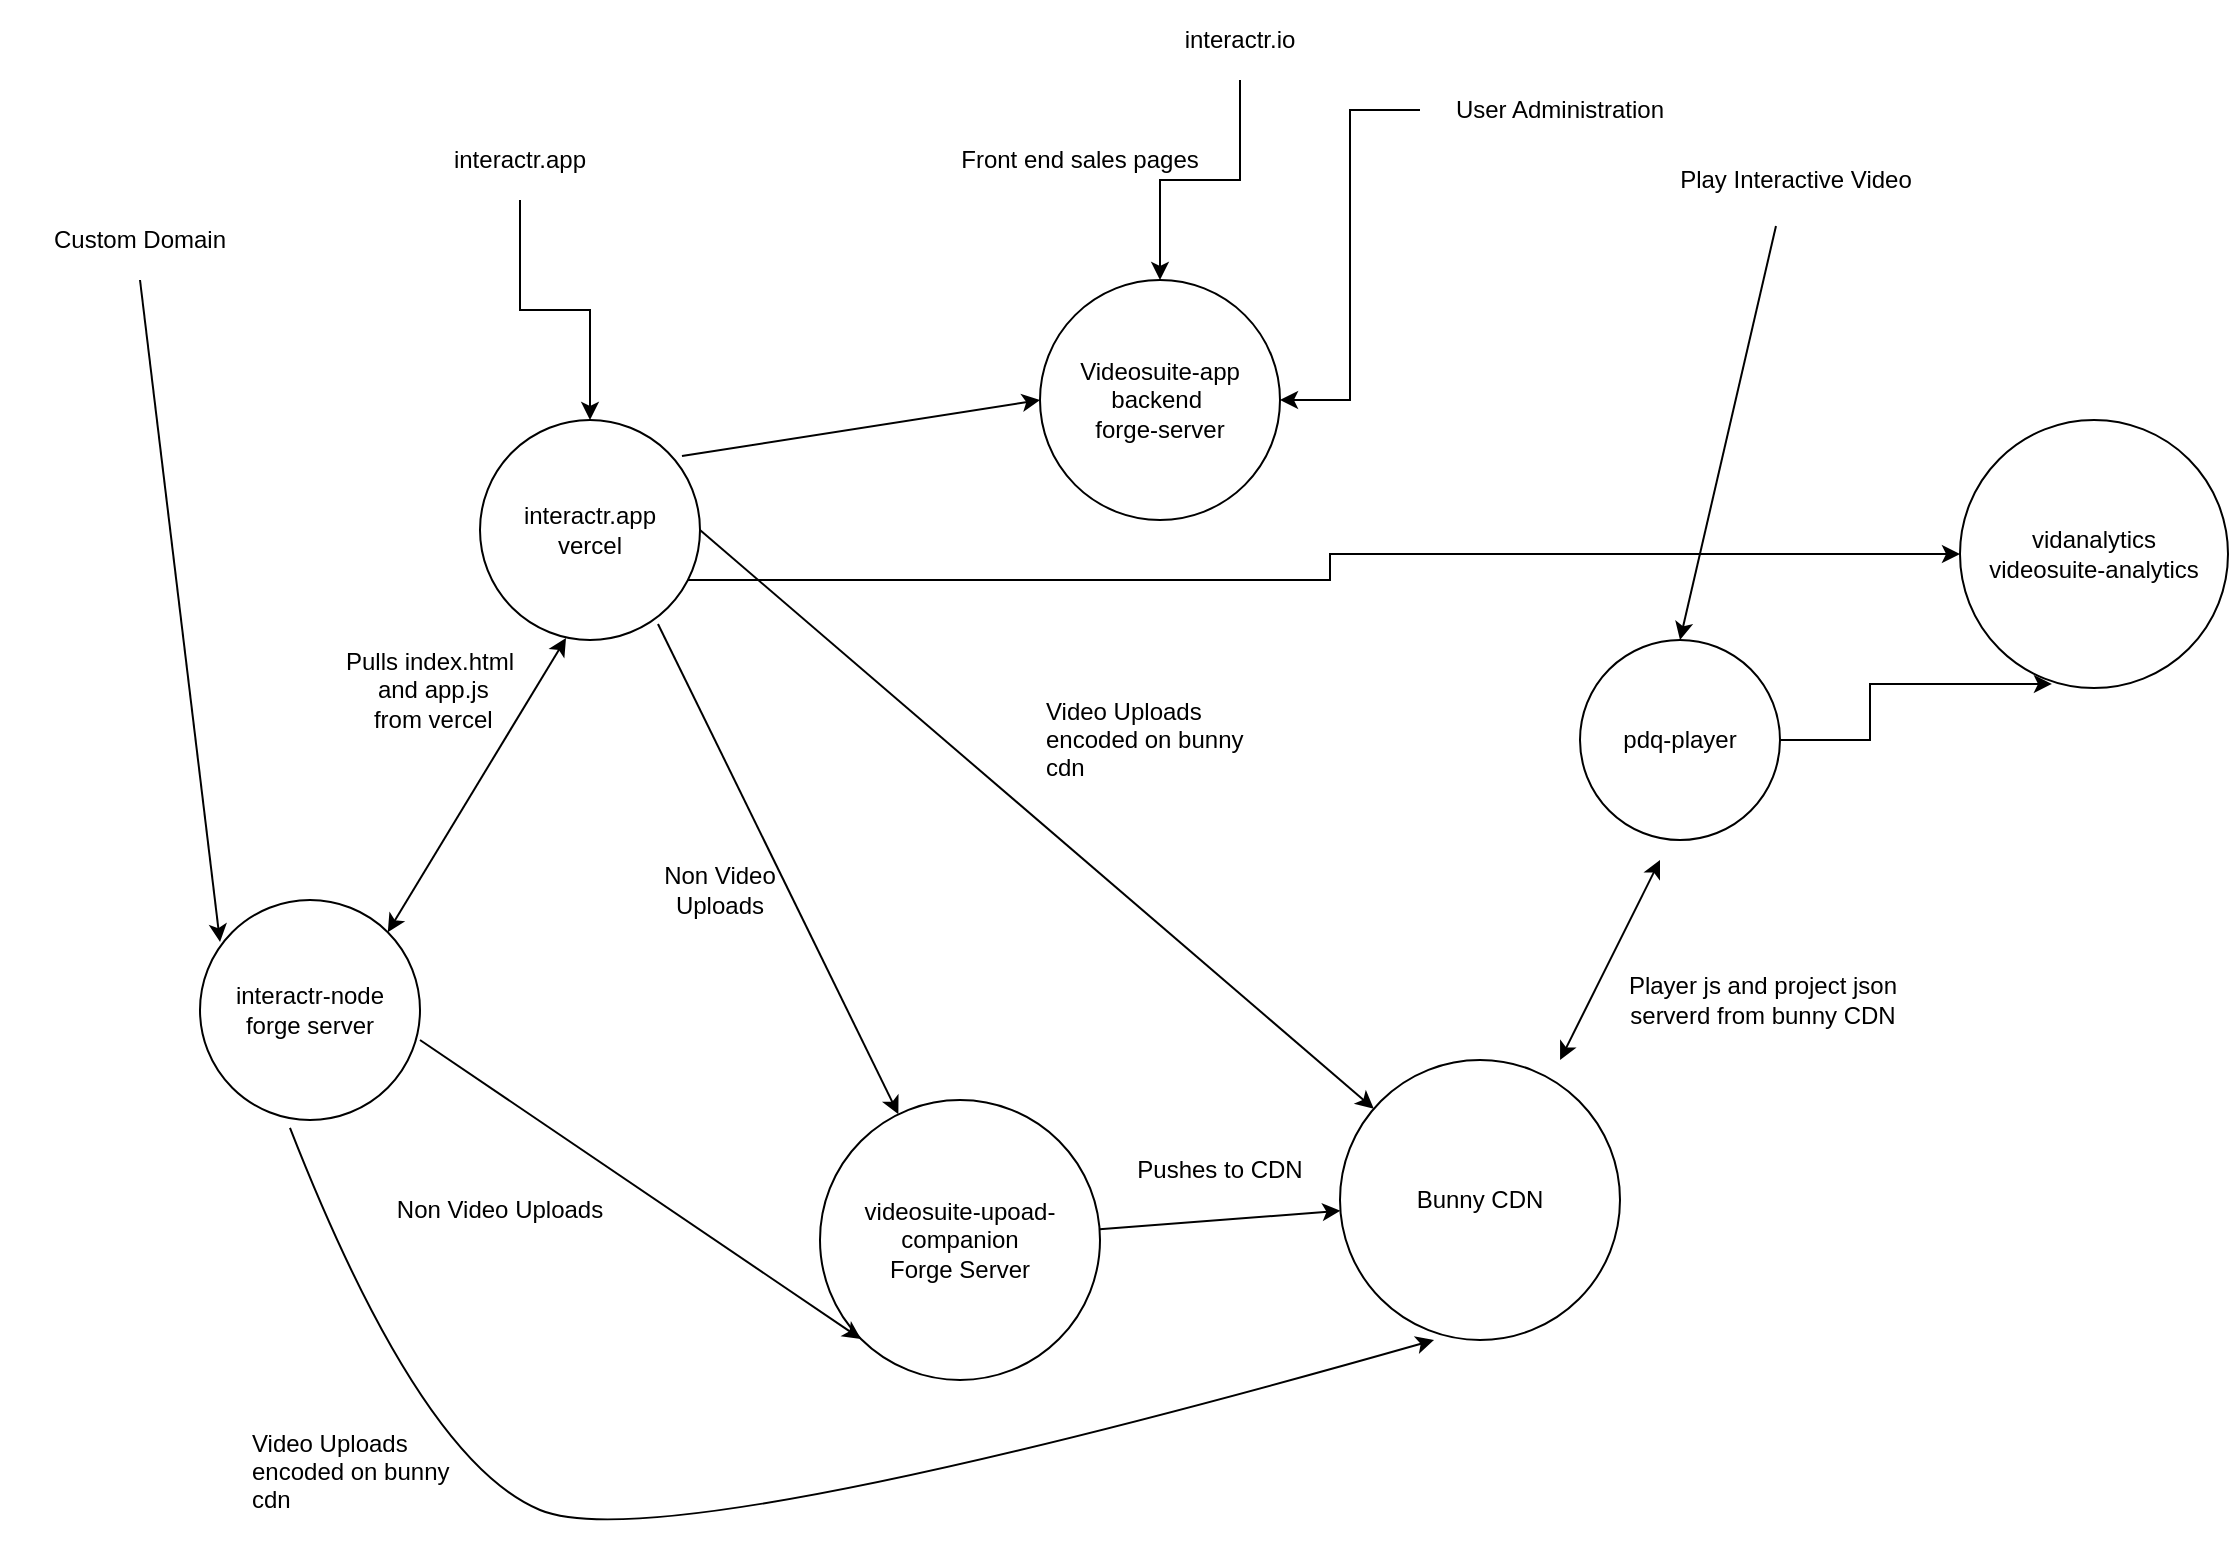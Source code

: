 <mxfile version="17.4.6" type="device"><diagram id="Q1036kXIsOyKJuOcdbNj" name="Page-1"><mxGraphModel dx="1477" dy="1017" grid="1" gridSize="10" guides="1" tooltips="1" connect="1" arrows="1" fold="1" page="1" pageScale="1" pageWidth="1169" pageHeight="827" math="0" shadow="0"><root><mxCell id="0"/><mxCell id="1" parent="0"/><mxCell id="9obmDNI_BsLubi_2Gj_i-2" style="edgeStyle=orthogonalEdgeStyle;rounded=0;orthogonalLoop=1;jettySize=auto;html=1;" edge="1" parent="1" source="Q9Q3V8QLvwvnZnOyLRtH-1" target="9obmDNI_BsLubi_2Gj_i-1"><mxGeometry relative="1" as="geometry"><Array as="points"><mxPoint x="665" y="300"/><mxPoint x="665" y="287"/></Array></mxGeometry></mxCell><mxCell id="Q9Q3V8QLvwvnZnOyLRtH-1" value="interactr.app&lt;br&gt;vercel&lt;br&gt;" style="ellipse;whiteSpace=wrap;html=1;aspect=fixed;" parent="1" vertex="1"><mxGeometry x="240" y="220" width="110" height="110" as="geometry"/></mxCell><mxCell id="Q9Q3V8QLvwvnZnOyLRtH-3" value="interactr-node&lt;br&gt;forge server" style="ellipse;whiteSpace=wrap;html=1;aspect=fixed;" parent="1" vertex="1"><mxGeometry x="100" y="460" width="110" height="110" as="geometry"/></mxCell><mxCell id="Q9Q3V8QLvwvnZnOyLRtH-4" value="" style="endArrow=classic;html=1;rounded=0;entryX=0.091;entryY=0.191;entryDx=0;entryDy=0;entryPerimeter=0;" parent="1" target="Q9Q3V8QLvwvnZnOyLRtH-3" edge="1"><mxGeometry width="50" height="50" relative="1" as="geometry"><mxPoint x="70" y="150" as="sourcePoint"/><mxPoint x="184.578" y="384" as="targetPoint"/></mxGeometry></mxCell><mxCell id="Q9Q3V8QLvwvnZnOyLRtH-6" value="Custom Domain" style="text;html=1;strokeColor=none;fillColor=none;align=center;verticalAlign=middle;whiteSpace=wrap;rounded=0;" parent="1" vertex="1"><mxGeometry y="110" width="140" height="40" as="geometry"/></mxCell><mxCell id="Q9Q3V8QLvwvnZnOyLRtH-7" value="" style="endArrow=classic;startArrow=classic;html=1;rounded=0;entryX=0.391;entryY=0.991;entryDx=0;entryDy=0;entryPerimeter=0;exitX=1;exitY=0;exitDx=0;exitDy=0;" parent="1" source="Q9Q3V8QLvwvnZnOyLRtH-3" target="Q9Q3V8QLvwvnZnOyLRtH-1" edge="1"><mxGeometry width="50" height="50" relative="1" as="geometry"><mxPoint x="560" y="520" as="sourcePoint"/><mxPoint x="610" y="470" as="targetPoint"/></mxGeometry></mxCell><mxCell id="Q9Q3V8QLvwvnZnOyLRtH-8" value="Pulls index.html&lt;br&gt;&amp;nbsp;and app.js&lt;br&gt;&amp;nbsp;from vercel" style="text;html=1;strokeColor=none;fillColor=none;align=center;verticalAlign=middle;whiteSpace=wrap;rounded=0;" parent="1" vertex="1"><mxGeometry x="140" y="330" width="150" height="50" as="geometry"/></mxCell><mxCell id="Q9Q3V8QLvwvnZnOyLRtH-9" value="videosuite-upoad-companion&lt;br&gt;Forge Server" style="ellipse;whiteSpace=wrap;html=1;aspect=fixed;" parent="1" vertex="1"><mxGeometry x="410" y="560" width="140" height="140" as="geometry"/></mxCell><mxCell id="Q9Q3V8QLvwvnZnOyLRtH-10" value="" style="endArrow=classic;html=1;rounded=0;entryX=0;entryY=1;entryDx=0;entryDy=0;" parent="1" target="Q9Q3V8QLvwvnZnOyLRtH-9" edge="1"><mxGeometry width="50" height="50" relative="1" as="geometry"><mxPoint x="210" y="530" as="sourcePoint"/><mxPoint x="260" y="480" as="targetPoint"/></mxGeometry></mxCell><mxCell id="Q9Q3V8QLvwvnZnOyLRtH-11" value="Non Video Uploads" style="text;html=1;strokeColor=none;fillColor=none;align=center;verticalAlign=middle;whiteSpace=wrap;rounded=0;" parent="1" vertex="1"><mxGeometry x="180" y="600" width="140" height="30" as="geometry"/></mxCell><mxCell id="Q9Q3V8QLvwvnZnOyLRtH-12" value="" style="endArrow=classic;html=1;rounded=0;exitX=0.809;exitY=0.927;exitDx=0;exitDy=0;exitPerimeter=0;" parent="1" source="Q9Q3V8QLvwvnZnOyLRtH-1" target="Q9Q3V8QLvwvnZnOyLRtH-9" edge="1"><mxGeometry width="50" height="50" relative="1" as="geometry"><mxPoint x="350" y="280" as="sourcePoint"/><mxPoint x="400" y="230" as="targetPoint"/></mxGeometry></mxCell><mxCell id="Q9Q3V8QLvwvnZnOyLRtH-13" value="Non Video &lt;br&gt;Uploads" style="text;html=1;strokeColor=none;fillColor=none;align=center;verticalAlign=middle;whiteSpace=wrap;rounded=0;" parent="1" vertex="1"><mxGeometry x="290" y="440" width="140" height="30" as="geometry"/></mxCell><mxCell id="Q9Q3V8QLvwvnZnOyLRtH-14" value="Bunny CDN" style="ellipse;whiteSpace=wrap;html=1;aspect=fixed;" parent="1" vertex="1"><mxGeometry x="670" y="540" width="140" height="140" as="geometry"/></mxCell><mxCell id="Q9Q3V8QLvwvnZnOyLRtH-15" value="" style="endArrow=classic;html=1;rounded=0;" parent="1" source="Q9Q3V8QLvwvnZnOyLRtH-9" target="Q9Q3V8QLvwvnZnOyLRtH-14" edge="1"><mxGeometry width="50" height="50" relative="1" as="geometry"><mxPoint x="560" y="510" as="sourcePoint"/><mxPoint x="610" y="460" as="targetPoint"/></mxGeometry></mxCell><mxCell id="Q9Q3V8QLvwvnZnOyLRtH-16" value="Pushes to CDN" style="text;html=1;strokeColor=none;fillColor=none;align=center;verticalAlign=middle;whiteSpace=wrap;rounded=0;" parent="1" vertex="1"><mxGeometry x="540" y="580" width="140" height="30" as="geometry"/></mxCell><mxCell id="Q9Q3V8QLvwvnZnOyLRtH-17" value="Video Uploads &#10;encoded on bunny &#10;cdn" style="text;strokeColor=none;fillColor=none;align=left;verticalAlign=middle;spacingLeft=4;spacingRight=4;overflow=hidden;points=[[0,0.5],[1,0.5]];portConstraint=eastwest;rotatable=0;" parent="1" vertex="1"><mxGeometry x="517" y="344" width="135" height="70" as="geometry"/></mxCell><mxCell id="Q9Q3V8QLvwvnZnOyLRtH-20" style="edgeStyle=orthogonalEdgeStyle;rounded=0;orthogonalLoop=1;jettySize=auto;html=1;exitX=0.5;exitY=1;exitDx=0;exitDy=0;" parent="1" source="Q9Q3V8QLvwvnZnOyLRtH-11" target="Q9Q3V8QLvwvnZnOyLRtH-11" edge="1"><mxGeometry relative="1" as="geometry"/></mxCell><mxCell id="Q9Q3V8QLvwvnZnOyLRtH-21" value="" style="endArrow=classic;html=1;rounded=0;exitX=1;exitY=0.5;exitDx=0;exitDy=0;" parent="1" source="Q9Q3V8QLvwvnZnOyLRtH-1" target="Q9Q3V8QLvwvnZnOyLRtH-14" edge="1"><mxGeometry width="50" height="50" relative="1" as="geometry"><mxPoint x="560" y="490" as="sourcePoint"/><mxPoint x="610" y="440" as="targetPoint"/></mxGeometry></mxCell><mxCell id="Q9Q3V8QLvwvnZnOyLRtH-22" value="" style="curved=1;endArrow=classic;html=1;rounded=0;exitX=0.409;exitY=1.036;exitDx=0;exitDy=0;exitPerimeter=0;entryX=0.336;entryY=1;entryDx=0;entryDy=0;entryPerimeter=0;" parent="1" source="Q9Q3V8QLvwvnZnOyLRtH-3" target="Q9Q3V8QLvwvnZnOyLRtH-14" edge="1"><mxGeometry width="50" height="50" relative="1" as="geometry"><mxPoint x="160" y="740" as="sourcePoint"/><mxPoint x="210" y="690" as="targetPoint"/><Array as="points"><mxPoint x="210" y="740"/><mxPoint x="330" y="790"/></Array></mxGeometry></mxCell><mxCell id="Q9Q3V8QLvwvnZnOyLRtH-23" value="Video Uploads &#10;encoded on bunny &#10;cdn" style="text;strokeColor=none;fillColor=none;align=left;verticalAlign=middle;spacingLeft=4;spacingRight=4;overflow=hidden;points=[[0,0.5],[1,0.5]];portConstraint=eastwest;rotatable=0;" parent="1" vertex="1"><mxGeometry x="120" y="710" width="135" height="70" as="geometry"/></mxCell><mxCell id="Q9Q3V8QLvwvnZnOyLRtH-25" value="" style="edgeStyle=orthogonalEdgeStyle;rounded=0;orthogonalLoop=1;jettySize=auto;html=1;" parent="1" source="Q9Q3V8QLvwvnZnOyLRtH-24" target="Q9Q3V8QLvwvnZnOyLRtH-1" edge="1"><mxGeometry relative="1" as="geometry"/></mxCell><mxCell id="Q9Q3V8QLvwvnZnOyLRtH-24" value="interactr.app" style="text;html=1;strokeColor=none;fillColor=none;align=center;verticalAlign=middle;whiteSpace=wrap;rounded=0;" parent="1" vertex="1"><mxGeometry x="190" y="70" width="140" height="40" as="geometry"/></mxCell><mxCell id="9obmDNI_BsLubi_2Gj_i-3" style="edgeStyle=orthogonalEdgeStyle;rounded=0;orthogonalLoop=1;jettySize=auto;html=1;entryX=0.343;entryY=0.985;entryDx=0;entryDy=0;entryPerimeter=0;" edge="1" parent="1" source="Q9Q3V8QLvwvnZnOyLRtH-26" target="9obmDNI_BsLubi_2Gj_i-1"><mxGeometry relative="1" as="geometry"/></mxCell><mxCell id="Q9Q3V8QLvwvnZnOyLRtH-26" value="pdq-player" style="ellipse;whiteSpace=wrap;html=1;aspect=fixed;" parent="1" vertex="1"><mxGeometry x="790" y="330" width="100" height="100" as="geometry"/></mxCell><mxCell id="Q9Q3V8QLvwvnZnOyLRtH-27" value="" style="endArrow=classic;startArrow=classic;html=1;rounded=0;exitX=0.786;exitY=0;exitDx=0;exitDy=0;exitPerimeter=0;" parent="1" source="Q9Q3V8QLvwvnZnOyLRtH-14" edge="1"><mxGeometry width="50" height="50" relative="1" as="geometry"><mxPoint x="780" y="490" as="sourcePoint"/><mxPoint x="830" y="440" as="targetPoint"/></mxGeometry></mxCell><mxCell id="Q9Q3V8QLvwvnZnOyLRtH-28" value="Player js and project json serverd from bunny CDN" style="text;html=1;strokeColor=none;fillColor=none;align=center;verticalAlign=middle;whiteSpace=wrap;rounded=0;" parent="1" vertex="1"><mxGeometry x="800" y="480" width="163" height="60" as="geometry"/></mxCell><mxCell id="Q9Q3V8QLvwvnZnOyLRtH-29" value="Play Interactive Video" style="text;html=1;strokeColor=none;fillColor=none;align=center;verticalAlign=middle;whiteSpace=wrap;rounded=0;" parent="1" vertex="1"><mxGeometry x="833" y="80" width="130" height="40" as="geometry"/></mxCell><mxCell id="Q9Q3V8QLvwvnZnOyLRtH-30" value="" style="endArrow=classic;html=1;rounded=0;exitX=0.423;exitY=1.075;exitDx=0;exitDy=0;exitPerimeter=0;entryX=0.5;entryY=0;entryDx=0;entryDy=0;" parent="1" source="Q9Q3V8QLvwvnZnOyLRtH-29" target="Q9Q3V8QLvwvnZnOyLRtH-26" edge="1"><mxGeometry width="50" height="50" relative="1" as="geometry"><mxPoint x="560" y="410" as="sourcePoint"/><mxPoint x="790" y="260" as="targetPoint"/></mxGeometry></mxCell><mxCell id="Q9Q3V8QLvwvnZnOyLRtH-31" value="Videosuite-app&lt;br&gt;backend&amp;nbsp;&lt;br&gt;forge-server" style="ellipse;whiteSpace=wrap;html=1;aspect=fixed;" parent="1" vertex="1"><mxGeometry x="520" y="150" width="120" height="120" as="geometry"/></mxCell><mxCell id="Q9Q3V8QLvwvnZnOyLRtH-32" value="" style="endArrow=classic;html=1;rounded=0;exitX=0.918;exitY=0.164;exitDx=0;exitDy=0;exitPerimeter=0;entryX=0;entryY=0.5;entryDx=0;entryDy=0;" parent="1" source="Q9Q3V8QLvwvnZnOyLRtH-1" target="Q9Q3V8QLvwvnZnOyLRtH-31" edge="1"><mxGeometry width="50" height="50" relative="1" as="geometry"><mxPoint x="560" y="400" as="sourcePoint"/><mxPoint x="610" y="350" as="targetPoint"/></mxGeometry></mxCell><mxCell id="Q9Q3V8QLvwvnZnOyLRtH-35" value="" style="edgeStyle=orthogonalEdgeStyle;rounded=0;orthogonalLoop=1;jettySize=auto;html=1;" parent="1" source="Q9Q3V8QLvwvnZnOyLRtH-34" target="Q9Q3V8QLvwvnZnOyLRtH-31" edge="1"><mxGeometry relative="1" as="geometry"/></mxCell><mxCell id="Q9Q3V8QLvwvnZnOyLRtH-34" value="interactr.io" style="text;html=1;strokeColor=none;fillColor=none;align=center;verticalAlign=middle;whiteSpace=wrap;rounded=0;" parent="1" vertex="1"><mxGeometry x="550" y="10" width="140" height="40" as="geometry"/></mxCell><mxCell id="Q9Q3V8QLvwvnZnOyLRtH-36" value="Front end sales pages" style="text;html=1;strokeColor=none;fillColor=none;align=center;verticalAlign=middle;whiteSpace=wrap;rounded=0;" parent="1" vertex="1"><mxGeometry x="470" y="80" width="140" height="20" as="geometry"/></mxCell><mxCell id="Q9Q3V8QLvwvnZnOyLRtH-38" style="edgeStyle=orthogonalEdgeStyle;rounded=0;orthogonalLoop=1;jettySize=auto;html=1;entryX=1;entryY=0.5;entryDx=0;entryDy=0;" parent="1" source="Q9Q3V8QLvwvnZnOyLRtH-37" target="Q9Q3V8QLvwvnZnOyLRtH-31" edge="1"><mxGeometry relative="1" as="geometry"/></mxCell><mxCell id="Q9Q3V8QLvwvnZnOyLRtH-37" value="User Administration" style="text;html=1;strokeColor=none;fillColor=none;align=center;verticalAlign=middle;whiteSpace=wrap;rounded=0;" parent="1" vertex="1"><mxGeometry x="710" y="50" width="140" height="30" as="geometry"/></mxCell><mxCell id="9obmDNI_BsLubi_2Gj_i-1" value="vidanalytics&lt;br&gt;videosuite-analytics" style="ellipse;whiteSpace=wrap;html=1;aspect=fixed;" vertex="1" parent="1"><mxGeometry x="980" y="220" width="134" height="134" as="geometry"/></mxCell></root></mxGraphModel></diagram></mxfile>